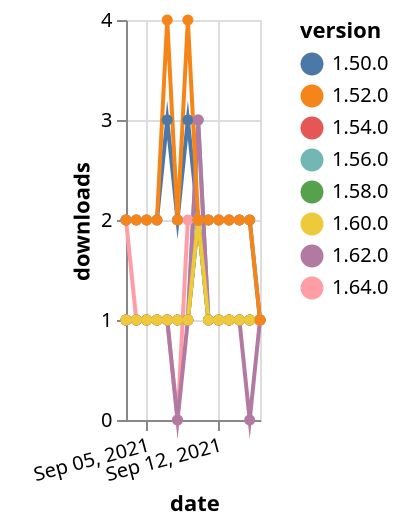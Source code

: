 {"$schema": "https://vega.github.io/schema/vega-lite/v5.json", "description": "A simple bar chart with embedded data.", "data": {"values": [{"date": "2021-09-03", "total": 303, "delta": 1, "version": "1.56.0"}, {"date": "2021-09-04", "total": 304, "delta": 1, "version": "1.56.0"}, {"date": "2021-09-05", "total": 305, "delta": 1, "version": "1.56.0"}, {"date": "2021-09-06", "total": 306, "delta": 1, "version": "1.56.0"}, {"date": "2021-09-07", "total": 307, "delta": 1, "version": "1.56.0"}, {"date": "2021-09-08", "total": 308, "delta": 1, "version": "1.56.0"}, {"date": "2021-09-09", "total": 309, "delta": 1, "version": "1.56.0"}, {"date": "2021-09-10", "total": 312, "delta": 3, "version": "1.56.0"}, {"date": "2021-09-11", "total": 313, "delta": 1, "version": "1.56.0"}, {"date": "2021-09-12", "total": 314, "delta": 1, "version": "1.56.0"}, {"date": "2021-09-13", "total": 315, "delta": 1, "version": "1.56.0"}, {"date": "2021-09-14", "total": 316, "delta": 1, "version": "1.56.0"}, {"date": "2021-09-15", "total": 317, "delta": 1, "version": "1.56.0"}, {"date": "2021-09-16", "total": 318, "delta": 1, "version": "1.56.0"}, {"date": "2021-09-03", "total": 113, "delta": 2, "version": "1.64.0"}, {"date": "2021-09-04", "total": 114, "delta": 1, "version": "1.64.0"}, {"date": "2021-09-05", "total": 115, "delta": 1, "version": "1.64.0"}, {"date": "2021-09-06", "total": 116, "delta": 1, "version": "1.64.0"}, {"date": "2021-09-07", "total": 117, "delta": 1, "version": "1.64.0"}, {"date": "2021-09-08", "total": 117, "delta": 0, "version": "1.64.0"}, {"date": "2021-09-09", "total": 119, "delta": 2, "version": "1.64.0"}, {"date": "2021-09-10", "total": 121, "delta": 2, "version": "1.64.0"}, {"date": "2021-09-11", "total": 122, "delta": 1, "version": "1.64.0"}, {"date": "2021-09-12", "total": 123, "delta": 1, "version": "1.64.0"}, {"date": "2021-09-13", "total": 124, "delta": 1, "version": "1.64.0"}, {"date": "2021-09-14", "total": 125, "delta": 1, "version": "1.64.0"}, {"date": "2021-09-15", "total": 126, "delta": 1, "version": "1.64.0"}, {"date": "2021-09-16", "total": 127, "delta": 1, "version": "1.64.0"}, {"date": "2021-09-03", "total": 223, "delta": 1, "version": "1.54.0"}, {"date": "2021-09-04", "total": 224, "delta": 1, "version": "1.54.0"}, {"date": "2021-09-05", "total": 225, "delta": 1, "version": "1.54.0"}, {"date": "2021-09-06", "total": 226, "delta": 1, "version": "1.54.0"}, {"date": "2021-09-07", "total": 227, "delta": 1, "version": "1.54.0"}, {"date": "2021-09-08", "total": 228, "delta": 1, "version": "1.54.0"}, {"date": "2021-09-09", "total": 229, "delta": 1, "version": "1.54.0"}, {"date": "2021-09-10", "total": 231, "delta": 2, "version": "1.54.0"}, {"date": "2021-09-11", "total": 232, "delta": 1, "version": "1.54.0"}, {"date": "2021-09-12", "total": 233, "delta": 1, "version": "1.54.0"}, {"date": "2021-09-13", "total": 234, "delta": 1, "version": "1.54.0"}, {"date": "2021-09-14", "total": 235, "delta": 1, "version": "1.54.0"}, {"date": "2021-09-15", "total": 236, "delta": 1, "version": "1.54.0"}, {"date": "2021-09-16", "total": 237, "delta": 1, "version": "1.54.0"}, {"date": "2021-09-03", "total": 179, "delta": 1, "version": "1.58.0"}, {"date": "2021-09-04", "total": 180, "delta": 1, "version": "1.58.0"}, {"date": "2021-09-05", "total": 181, "delta": 1, "version": "1.58.0"}, {"date": "2021-09-06", "total": 182, "delta": 1, "version": "1.58.0"}, {"date": "2021-09-07", "total": 183, "delta": 1, "version": "1.58.0"}, {"date": "2021-09-08", "total": 184, "delta": 1, "version": "1.58.0"}, {"date": "2021-09-09", "total": 185, "delta": 1, "version": "1.58.0"}, {"date": "2021-09-10", "total": 187, "delta": 2, "version": "1.58.0"}, {"date": "2021-09-11", "total": 188, "delta": 1, "version": "1.58.0"}, {"date": "2021-09-12", "total": 189, "delta": 1, "version": "1.58.0"}, {"date": "2021-09-13", "total": 190, "delta": 1, "version": "1.58.0"}, {"date": "2021-09-14", "total": 191, "delta": 1, "version": "1.58.0"}, {"date": "2021-09-15", "total": 192, "delta": 1, "version": "1.58.0"}, {"date": "2021-09-16", "total": 193, "delta": 1, "version": "1.58.0"}, {"date": "2021-09-03", "total": 2283, "delta": 2, "version": "1.50.0"}, {"date": "2021-09-04", "total": 2285, "delta": 2, "version": "1.50.0"}, {"date": "2021-09-05", "total": 2287, "delta": 2, "version": "1.50.0"}, {"date": "2021-09-06", "total": 2289, "delta": 2, "version": "1.50.0"}, {"date": "2021-09-07", "total": 2292, "delta": 3, "version": "1.50.0"}, {"date": "2021-09-08", "total": 2294, "delta": 2, "version": "1.50.0"}, {"date": "2021-09-09", "total": 2297, "delta": 3, "version": "1.50.0"}, {"date": "2021-09-10", "total": 2299, "delta": 2, "version": "1.50.0"}, {"date": "2021-09-11", "total": 2301, "delta": 2, "version": "1.50.0"}, {"date": "2021-09-12", "total": 2303, "delta": 2, "version": "1.50.0"}, {"date": "2021-09-13", "total": 2305, "delta": 2, "version": "1.50.0"}, {"date": "2021-09-14", "total": 2307, "delta": 2, "version": "1.50.0"}, {"date": "2021-09-15", "total": 2309, "delta": 2, "version": "1.50.0"}, {"date": "2021-09-16", "total": 2310, "delta": 1, "version": "1.50.0"}, {"date": "2021-09-03", "total": 169, "delta": 1, "version": "1.62.0"}, {"date": "2021-09-04", "total": 170, "delta": 1, "version": "1.62.0"}, {"date": "2021-09-05", "total": 171, "delta": 1, "version": "1.62.0"}, {"date": "2021-09-06", "total": 172, "delta": 1, "version": "1.62.0"}, {"date": "2021-09-07", "total": 173, "delta": 1, "version": "1.62.0"}, {"date": "2021-09-08", "total": 173, "delta": 0, "version": "1.62.0"}, {"date": "2021-09-09", "total": 174, "delta": 1, "version": "1.62.0"}, {"date": "2021-09-10", "total": 177, "delta": 3, "version": "1.62.0"}, {"date": "2021-09-11", "total": 178, "delta": 1, "version": "1.62.0"}, {"date": "2021-09-12", "total": 179, "delta": 1, "version": "1.62.0"}, {"date": "2021-09-13", "total": 180, "delta": 1, "version": "1.62.0"}, {"date": "2021-09-14", "total": 181, "delta": 1, "version": "1.62.0"}, {"date": "2021-09-15", "total": 181, "delta": 0, "version": "1.62.0"}, {"date": "2021-09-16", "total": 182, "delta": 1, "version": "1.62.0"}, {"date": "2021-09-03", "total": 151, "delta": 1, "version": "1.60.0"}, {"date": "2021-09-04", "total": 152, "delta": 1, "version": "1.60.0"}, {"date": "2021-09-05", "total": 153, "delta": 1, "version": "1.60.0"}, {"date": "2021-09-06", "total": 154, "delta": 1, "version": "1.60.0"}, {"date": "2021-09-07", "total": 155, "delta": 1, "version": "1.60.0"}, {"date": "2021-09-08", "total": 156, "delta": 1, "version": "1.60.0"}, {"date": "2021-09-09", "total": 157, "delta": 1, "version": "1.60.0"}, {"date": "2021-09-10", "total": 159, "delta": 2, "version": "1.60.0"}, {"date": "2021-09-11", "total": 160, "delta": 1, "version": "1.60.0"}, {"date": "2021-09-12", "total": 161, "delta": 1, "version": "1.60.0"}, {"date": "2021-09-13", "total": 162, "delta": 1, "version": "1.60.0"}, {"date": "2021-09-14", "total": 163, "delta": 1, "version": "1.60.0"}, {"date": "2021-09-15", "total": 164, "delta": 1, "version": "1.60.0"}, {"date": "2021-09-16", "total": 165, "delta": 1, "version": "1.60.0"}, {"date": "2021-09-03", "total": 2415, "delta": 2, "version": "1.52.0"}, {"date": "2021-09-04", "total": 2417, "delta": 2, "version": "1.52.0"}, {"date": "2021-09-05", "total": 2419, "delta": 2, "version": "1.52.0"}, {"date": "2021-09-06", "total": 2421, "delta": 2, "version": "1.52.0"}, {"date": "2021-09-07", "total": 2425, "delta": 4, "version": "1.52.0"}, {"date": "2021-09-08", "total": 2427, "delta": 2, "version": "1.52.0"}, {"date": "2021-09-09", "total": 2431, "delta": 4, "version": "1.52.0"}, {"date": "2021-09-10", "total": 2433, "delta": 2, "version": "1.52.0"}, {"date": "2021-09-11", "total": 2435, "delta": 2, "version": "1.52.0"}, {"date": "2021-09-12", "total": 2437, "delta": 2, "version": "1.52.0"}, {"date": "2021-09-13", "total": 2439, "delta": 2, "version": "1.52.0"}, {"date": "2021-09-14", "total": 2441, "delta": 2, "version": "1.52.0"}, {"date": "2021-09-15", "total": 2443, "delta": 2, "version": "1.52.0"}, {"date": "2021-09-16", "total": 2444, "delta": 1, "version": "1.52.0"}]}, "width": "container", "mark": {"type": "line", "point": {"filled": true}}, "encoding": {"x": {"field": "date", "type": "temporal", "timeUnit": "yearmonthdate", "title": "date", "axis": {"labelAngle": -15}}, "y": {"field": "delta", "type": "quantitative", "title": "downloads"}, "color": {"field": "version", "type": "nominal"}, "tooltip": {"field": "delta"}}}